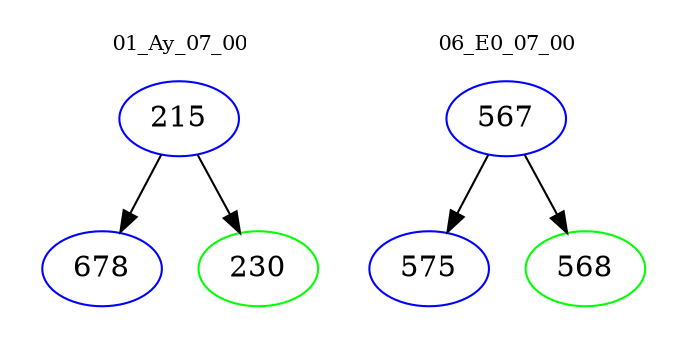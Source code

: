 digraph{
subgraph cluster_0 {
color = white
label = "01_Ay_07_00";
fontsize=10;
T0_215 [label="215", color="blue"]
T0_215 -> T0_678 [color="black"]
T0_678 [label="678", color="blue"]
T0_215 -> T0_230 [color="black"]
T0_230 [label="230", color="green"]
}
subgraph cluster_1 {
color = white
label = "06_E0_07_00";
fontsize=10;
T1_567 [label="567", color="blue"]
T1_567 -> T1_575 [color="black"]
T1_575 [label="575", color="blue"]
T1_567 -> T1_568 [color="black"]
T1_568 [label="568", color="green"]
}
}
